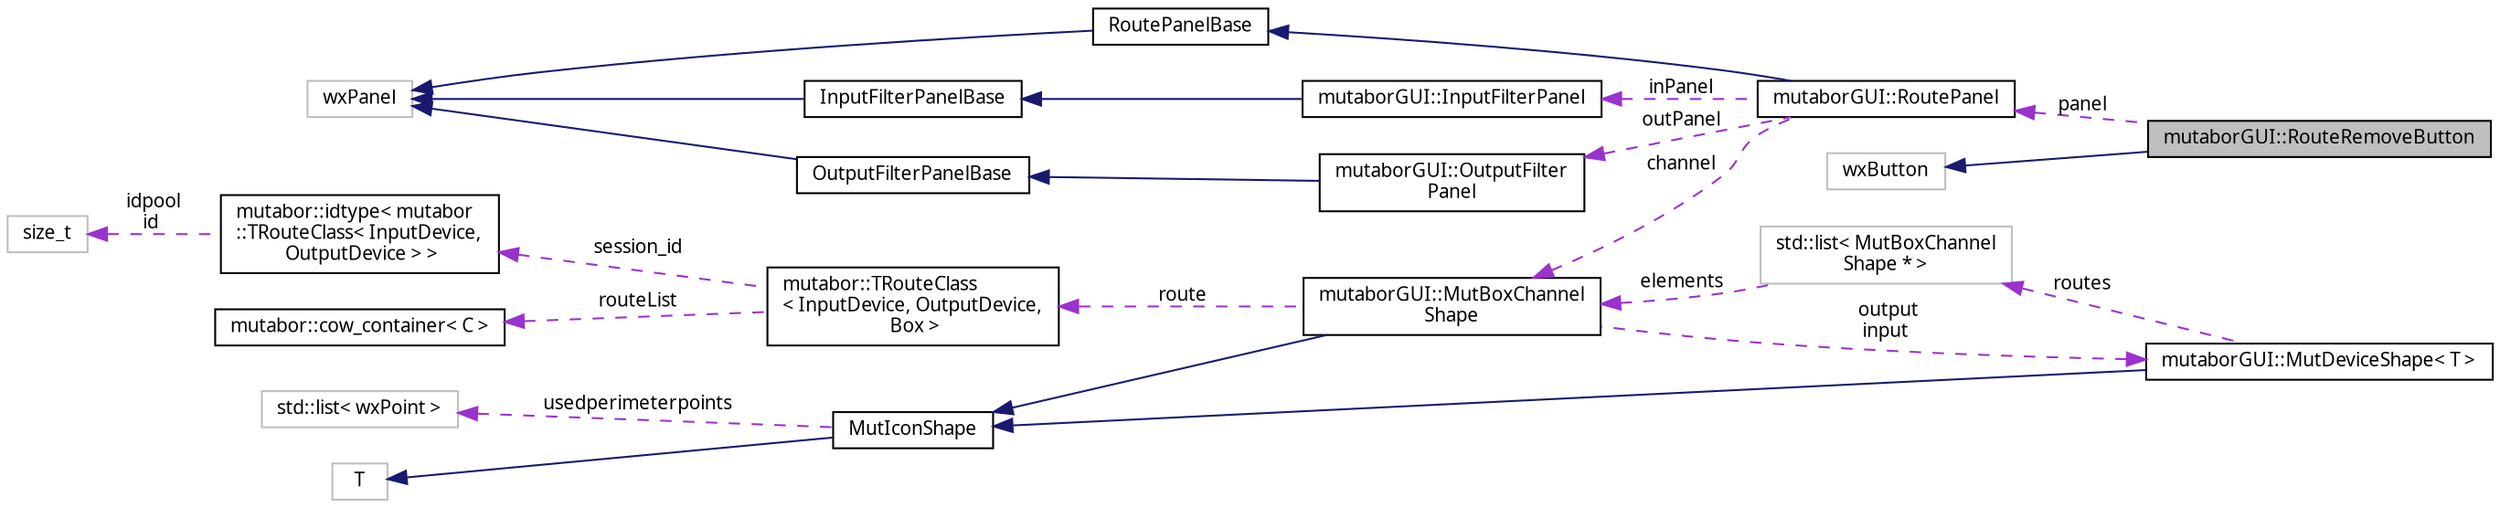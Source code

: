 digraph "mutaborGUI::RouteRemoveButton"
{
  edge [fontname="Sans",fontsize="10",labelfontname="Sans",labelfontsize="10"];
  node [fontname="Sans",fontsize="10",shape=record];
  rankdir="LR";
  Node2 [label="mutaborGUI::RouteRemoveButton",height=0.2,width=0.4,color="black", fillcolor="grey75", style="filled", fontcolor="black"];
  Node3 -> Node2 [dir="back",color="midnightblue",fontsize="10",style="solid",fontname="Sans"];
  Node3 [label="wxButton",height=0.2,width=0.4,color="grey75", fillcolor="white", style="filled"];
  Node4 -> Node2 [dir="back",color="darkorchid3",fontsize="10",style="dashed",label=" panel" ,fontname="Sans"];
  Node4 [label="mutaborGUI::RoutePanel",height=0.2,width=0.4,color="black", fillcolor="white", style="filled",URL="$d0/d6e/classmutaborGUI_1_1RoutePanel.html"];
  Node5 -> Node4 [dir="back",color="midnightblue",fontsize="10",style="solid",fontname="Sans"];
  Node5 [label="RoutePanelBase",height=0.2,width=0.4,color="black", fillcolor="white", style="filled",URL="$d1/df0/classRoutePanelBase.html"];
  Node6 -> Node5 [dir="back",color="midnightblue",fontsize="10",style="solid",fontname="Sans"];
  Node6 [label="wxPanel",height=0.2,width=0.4,color="grey75", fillcolor="white", style="filled"];
  Node7 -> Node4 [dir="back",color="darkorchid3",fontsize="10",style="dashed",label=" inPanel" ,fontname="Sans"];
  Node7 [label="mutaborGUI::InputFilterPanel",height=0.2,width=0.4,color="black", fillcolor="white", style="filled",URL="$d8/d51/classmutaborGUI_1_1InputFilterPanel.html"];
  Node8 -> Node7 [dir="back",color="midnightblue",fontsize="10",style="solid",fontname="Sans"];
  Node8 [label="InputFilterPanelBase",height=0.2,width=0.4,color="black", fillcolor="white", style="filled",URL="$db/d3c/classInputFilterPanelBase.html"];
  Node6 -> Node8 [dir="back",color="midnightblue",fontsize="10",style="solid",fontname="Sans"];
  Node9 -> Node4 [dir="back",color="darkorchid3",fontsize="10",style="dashed",label=" outPanel" ,fontname="Sans"];
  Node9 [label="mutaborGUI::OutputFilter\lPanel",height=0.2,width=0.4,color="black", fillcolor="white", style="filled",URL="$d2/d39/classmutaborGUI_1_1OutputFilterPanel.html"];
  Node10 -> Node9 [dir="back",color="midnightblue",fontsize="10",style="solid",fontname="Sans"];
  Node10 [label="OutputFilterPanelBase",height=0.2,width=0.4,color="black", fillcolor="white", style="filled",URL="$d6/dcb/classOutputFilterPanelBase.html"];
  Node6 -> Node10 [dir="back",color="midnightblue",fontsize="10",style="solid",fontname="Sans"];
  Node11 -> Node4 [dir="back",color="darkorchid3",fontsize="10",style="dashed",label=" channel" ,fontname="Sans"];
  Node11 [label="mutaborGUI::MutBoxChannel\lShape",height=0.2,width=0.4,color="black", fillcolor="white", style="filled",URL="$d8/d8e/classmutaborGUI_1_1MutBoxChannelShape.html"];
  Node12 -> Node11 [dir="back",color="midnightblue",fontsize="10",style="solid",fontname="Sans"];
  Node12 [label="MutIconShape",height=0.2,width=0.4,color="black", fillcolor="white", style="filled",URL="$d5/d12/classMutIconShapeClass.html",tooltip="An icon control with static text. "];
  Node13 -> Node12 [dir="back",color="midnightblue",fontsize="10",style="solid",fontname="Sans"];
  Node13 [label="T",height=0.2,width=0.4,color="grey75", fillcolor="white", style="filled"];
  Node14 -> Node12 [dir="back",color="darkorchid3",fontsize="10",style="dashed",label=" usedperimeterpoints" ,fontname="Sans"];
  Node14 [label="std::list\< wxPoint \>",height=0.2,width=0.4,color="grey75", fillcolor="white", style="filled"];
  Node15 -> Node11 [dir="back",color="darkorchid3",fontsize="10",style="dashed",label=" route" ,fontname="Sans"];
  Node15 [label="mutabor::TRouteClass\l\< InputDevice, OutputDevice,\l Box \>",height=0.2,width=0.4,color="black", fillcolor="white", style="filled",URL="$db/d05/classmutabor_1_1TRouteClass.html"];
  Node16 -> Node15 [dir="back",color="darkorchid3",fontsize="10",style="dashed",label=" routeList" ,fontname="Sans"];
  Node16 [label="mutabor::cow_container\< C \>",height=0.2,width=0.4,color="black", fillcolor="white", style="filled",URL="$df/d40/classmutabor_1_1cow__container.html"];
  Node17 -> Node15 [dir="back",color="darkorchid3",fontsize="10",style="dashed",label=" session_id" ,fontname="Sans"];
  Node17 [label="mutabor::idtype\< mutabor\l::TRouteClass\< InputDevice,\l OutputDevice \> \>",height=0.2,width=0.4,color="black", fillcolor="white", style="filled",URL="$d7/dce/classmutabor_1_1idtype.html"];
  Node18 -> Node17 [dir="back",color="darkorchid3",fontsize="10",style="dashed",label=" idpool\nid" ,fontname="Sans"];
  Node18 [label="size_t",height=0.2,width=0.4,color="grey75", fillcolor="white", style="filled"];
  Node19 -> Node11 [dir="back",color="darkorchid3",fontsize="10",style="dashed",label=" output\ninput" ,fontname="Sans"];
  Node19 [label="mutaborGUI::MutDeviceShape\< T \>",height=0.2,width=0.4,color="black", fillcolor="white", style="filled",URL="$d3/d4c/classmutaborGUI_1_1MutDeviceShape.html"];
  Node12 -> Node19 [dir="back",color="midnightblue",fontsize="10",style="solid",fontname="Sans"];
  Node20 -> Node19 [dir="back",color="darkorchid3",fontsize="10",style="dashed",label=" routes" ,fontname="Sans"];
  Node20 [label="std::list\< MutBoxChannel\lShape * \>",height=0.2,width=0.4,color="grey75", fillcolor="white", style="filled"];
  Node11 -> Node20 [dir="back",color="darkorchid3",fontsize="10",style="dashed",label=" elements" ,fontname="Sans"];
}
